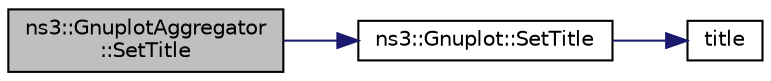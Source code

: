 digraph "ns3::GnuplotAggregator::SetTitle"
{
  edge [fontname="Helvetica",fontsize="10",labelfontname="Helvetica",labelfontsize="10"];
  node [fontname="Helvetica",fontsize="10",shape=record];
  rankdir="LR";
  Node1 [label="ns3::GnuplotAggregator\l::SetTitle",height=0.2,width=0.4,color="black", fillcolor="grey75", style="filled", fontcolor="black"];
  Node1 -> Node2 [color="midnightblue",fontsize="10",style="solid"];
  Node2 [label="ns3::Gnuplot::SetTitle",height=0.2,width=0.4,color="black", fillcolor="white", style="filled",URL="$de/d2c/classns3_1_1Gnuplot.html#ac01f15633d49f0239f8a45293a1e04f0"];
  Node2 -> Node3 [color="midnightblue",fontsize="10",style="solid"];
  Node3 [label="title",height=0.2,width=0.4,color="black", fillcolor="white", style="filled",URL="$d9/d6a/lte__link__budget_8m.html#a5b09b57ee35b13a452f0c089c0709f8b"];
}
